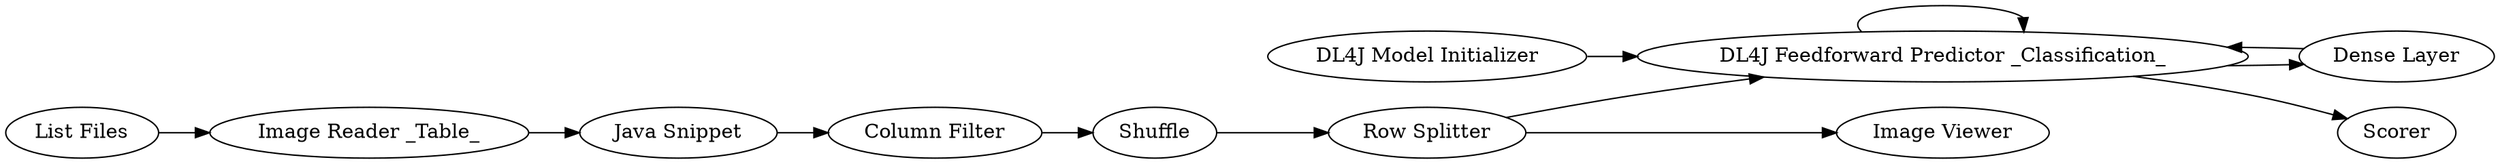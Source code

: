 digraph {
	33 -> 34
	32 -> 33
	34 -> 37
	26 -> 29
	29 -> 26
	38 -> 35
	26 -> 26
	26 -> 10
	35 -> 12
	27 -> 26
	35 -> 26
	37 -> 38
	27 [label="DL4J Model Initializer"]
	35 [label="Row Splitter"]
	34 [label="Java Snippet"]
	29 [label="Dense Layer"]
	26 [label="DL4J Feedforward Predictor _Classification_"]
	10 [label=Scorer]
	12 [label="Image Viewer"]
	33 [label="Image Reader _Table_"]
	32 [label="List Files"]
	38 [label=Shuffle]
	37 [label="Column Filter"]
	rankdir=LR
}
